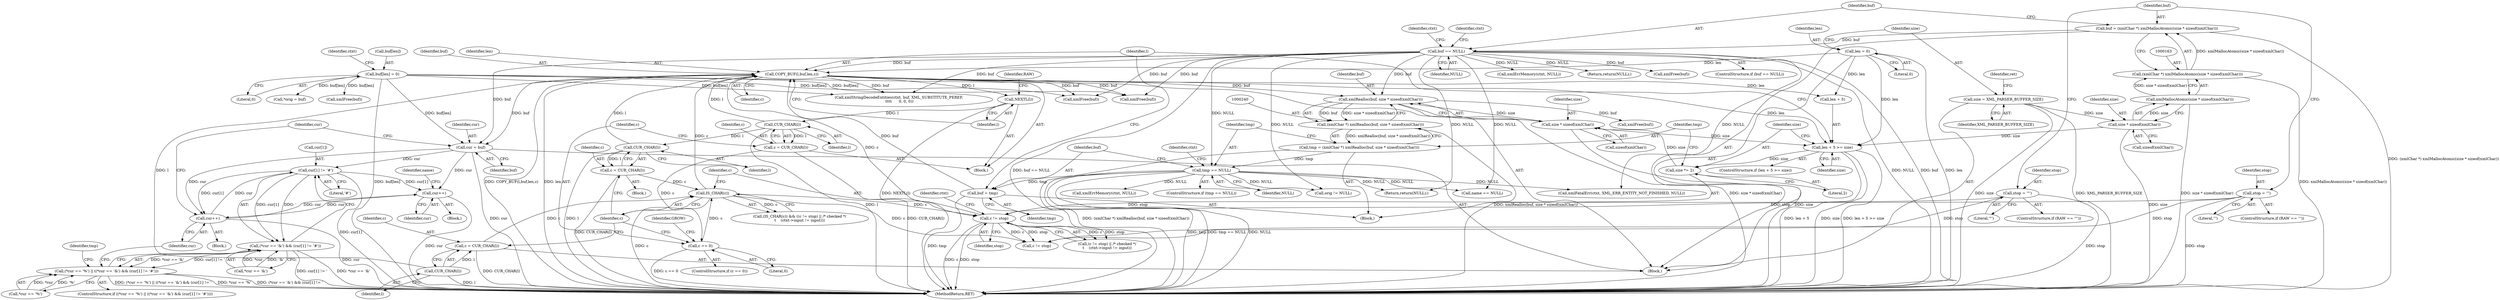 digraph "0_Chrome_d0947db40187f4708c58e64cbd6013faf9eddeed_20@pointer" {
"1000312" [label="(Call,cur = buf)"];
"1000262" [label="(Call,COPY_BUF(l,buf,len,c))"];
"1000284" [label="(Call,CUR_CHAR(l))"];
"1000267" [label="(Call,NEXTL(l))"];
"1000294" [label="(Call,CUR_CHAR(l))"];
"1000204" [label="(Call,CUR_CHAR(l))"];
"1000259" [label="(Call,buf = tmp)"];
"1000248" [label="(Call,tmp == NULL)"];
"1000237" [label="(Call,tmp = (xmlChar *) xmlRealloc(buf, size * sizeof(xmlChar)))"];
"1000239" [label="(Call,(xmlChar *) xmlRealloc(buf, size * sizeof(xmlChar)))"];
"1000241" [label="(Call,xmlRealloc(buf, size * sizeof(xmlChar)))"];
"1000170" [label="(Call,buf == NULL)"];
"1000160" [label="(Call,buf = (xmlChar *) xmlMallocAtomic(size * sizeof(xmlChar)))"];
"1000162" [label="(Call,(xmlChar *) xmlMallocAtomic(size * sizeof(xmlChar)))"];
"1000164" [label="(Call,xmlMallocAtomic(size * sizeof(xmlChar)))"];
"1000165" [label="(Call,size * sizeof(xmlChar))"];
"1000122" [label="(Call,size = XML_PARSER_BUFFER_SIZE)"];
"1000243" [label="(Call,size * sizeof(xmlChar))"];
"1000234" [label="(Call,size *= 2)"];
"1000227" [label="(Call,len + 5 >= size)"];
"1000118" [label="(Call,len = 0)"];
"1000209" [label="(Call,IS_CHAR(c))"];
"1000292" [label="(Call,c = CUR_CHAR(l))"];
"1000202" [label="(Call,c = CUR_CHAR(l))"];
"1000287" [label="(Call,c == 0)"];
"1000282" [label="(Call,c = CUR_CHAR(l))"];
"1000212" [label="(Call,c != stop)"];
"1000141" [label="(Call,stop = '\"')"];
"1000149" [label="(Call,stop = '\'')"];
"1000296" [label="(Call,buf[len] = 0)"];
"1000332" [label="(Call,cur[1] != '#')"];
"1000327" [label="(Call,(*cur == '&') && (cur[1] != '#'))"];
"1000322" [label="(Call,(*cur == '%') || ((*cur == '&') && (cur[1] != '#')))"];
"1000344" [label="(Call,cur++)"];
"1000400" [label="(Call,cur++)"];
"1000172" [label="(Identifier,NULL)"];
"1000174" [label="(Call,xmlErrMemory(ctxt, NULL))"];
"1000293" [label="(Identifier,c)"];
"1000265" [label="(Identifier,len)"];
"1000175" [label="(Identifier,ctxt)"];
"1000255" [label="(Call,xmlFree(buf))"];
"1000322" [label="(Call,(*cur == '%') || ((*cur == '&') && (cur[1] != '#')))"];
"1000347" [label="(Identifier,name)"];
"1000290" [label="(Block,)"];
"1000123" [label="(Identifier,size)"];
"1000286" [label="(ControlStructure,if (c == 0))"];
"1000151" [label="(Literal,'\'')"];
"1000165" [label="(Call,size * sizeof(xmlChar))"];
"1000213" [label="(Identifier,c)"];
"1000287" [label="(Call,c == 0)"];
"1000259" [label="(Call,buf = tmp)"];
"1000282" [label="(Call,c = CUR_CHAR(l))"];
"1000208" [label="(Call,(IS_CHAR(c)) && ((c != stop) || /* checked */\n\t    (ctxt->input != input)))"];
"1000202" [label="(Call,c = CUR_CHAR(l))"];
"1000239" [label="(Call,(xmlChar *) xmlRealloc(buf, size * sizeof(xmlChar)))"];
"1000252" [label="(Call,xmlErrMemory(ctxt, NULL))"];
"1000247" [label="(ControlStructure,if (tmp == NULL))"];
"1000263" [label="(Identifier,l)"];
"1000161" [label="(Identifier,buf)"];
"1000217" [label="(Identifier,ctxt)"];
"1000304" [label="(Identifier,ctxt)"];
"1000267" [label="(Call,NEXTL(l))"];
"1000145" [label="(ControlStructure,if (RAW == '\''))"];
"1000249" [label="(Identifier,tmp)"];
"1000341" [label="(Identifier,tmp)"];
"1000296" [label="(Call,buf[len] = 0)"];
"1000124" [label="(Identifier,XML_PARSER_BUFFER_SIZE)"];
"1000336" [label="(Literal,'#')"];
"1000243" [label="(Call,size * sizeof(xmlChar))"];
"1000434" [label="(Call,xmlFree(buf))"];
"1000313" [label="(Identifier,cur)"];
"1000295" [label="(Identifier,l)"];
"1000418" [label="(Call,xmlStringDecodeEntities(ctxt, buf, XML_SUBSTITUTE_PEREF,\n \t\t\t\t      0, 0, 0))"];
"1000199" [label="(Return,return(NULL);)"];
"1000264" [label="(Identifier,buf)"];
"1000212" [label="(Call,c != stop)"];
"1000400" [label="(Call,cur++)"];
"1000122" [label="(Call,size = XML_PARSER_BUFFER_SIZE)"];
"1000197" [label="(Call,xmlFree(buf))"];
"1000118" [label="(Call,len = 0)"];
"1000285" [label="(Identifier,l)"];
"1000312" [label="(Call,cur = buf)"];
"1000235" [label="(Identifier,size)"];
"1000143" [label="(Literal,'\"')"];
"1000171" [label="(Identifier,buf)"];
"1000162" [label="(Call,(xmlChar *) xmlMallocAtomic(size * sizeof(xmlChar)))"];
"1000231" [label="(Identifier,size)"];
"1000237" [label="(Call,tmp = (xmlChar *) xmlRealloc(buf, size * sizeof(xmlChar)))"];
"1000137" [label="(ControlStructure,if (RAW == '\"'))"];
"1000166" [label="(Identifier,size)"];
"1000272" [label="(Identifier,RAW)"];
"1000323" [label="(Call,*cur == '%')"];
"1000344" [label="(Call,cur++)"];
"1000292" [label="(Call,c = CUR_CHAR(l))"];
"1000210" [label="(Identifier,c)"];
"1000169" [label="(ControlStructure,if (buf == NULL))"];
"1000289" [label="(Literal,0)"];
"1000426" [label="(Call,orig != NULL)"];
"1000205" [label="(Identifier,l)"];
"1000332" [label="(Call,cur[1] != '#')"];
"1000327" [label="(Call,(*cur == '&') && (cur[1] != '#'))"];
"1000318" [label="(Identifier,cur)"];
"1000141" [label="(Call,stop = '\"')"];
"1000149" [label="(Call,stop = '\'')"];
"1000130" [label="(Identifier,ret)"];
"1000429" [label="(Call,*orig = buf)"];
"1000241" [label="(Call,xmlRealloc(buf, size * sizeof(xmlChar)))"];
"1000253" [label="(Identifier,ctxt)"];
"1000250" [label="(Identifier,NULL)"];
"1000245" [label="(Call,sizeof(xmlChar))"];
"1000403" [label="(Call,c != stop)"];
"1000288" [label="(Identifier,c)"];
"1000308" [label="(Call,xmlFree(buf))"];
"1000170" [label="(Call,buf == NULL)"];
"1000328" [label="(Call,*cur == '&')"];
"1000297" [label="(Call,buf[len])"];
"1000232" [label="(Block,)"];
"1000294" [label="(Call,CUR_CHAR(l))"];
"1000236" [label="(Literal,2)"];
"1000112" [label="(Block,)"];
"1000225" [label="(Block,)"];
"1000209" [label="(Call,IS_CHAR(c))"];
"1000227" [label="(Call,len + 5 >= size)"];
"1000291" [label="(Identifier,GROW)"];
"1000401" [label="(Identifier,cur)"];
"1000333" [label="(Call,cur[1])"];
"1000211" [label="(Call,(c != stop) || /* checked */\n\t    (ctxt->input != input))"];
"1000262" [label="(Call,COPY_BUF(l,buf,len,c))"];
"1000234" [label="(Call,size *= 2)"];
"1000354" [label="(Call,name == NULL)"];
"1000150" [label="(Identifier,stop)"];
"1000407" [label="(Call,xmlFatalErr(ctxt, XML_ERR_ENTITY_NOT_FINISHED, NULL))"];
"1000411" [label="(Call,xmlFree(buf))"];
"1000238" [label="(Identifier,tmp)"];
"1000142" [label="(Identifier,stop)"];
"1000226" [label="(ControlStructure,if (len + 5 >= size))"];
"1000181" [label="(Identifier,ctxt)"];
"1000214" [label="(Identifier,stop)"];
"1000261" [label="(Identifier,tmp)"];
"1000314" [label="(Identifier,buf)"];
"1000310" [label="(Return,return(NULL);)"];
"1000438" [label="(MethodReturn,RET)"];
"1000283" [label="(Identifier,c)"];
"1000242" [label="(Identifier,buf)"];
"1000284" [label="(Call,CUR_CHAR(l))"];
"1000337" [label="(Block,)"];
"1000120" [label="(Literal,0)"];
"1000244" [label="(Identifier,size)"];
"1000268" [label="(Identifier,l)"];
"1000164" [label="(Call,xmlMallocAtomic(size * sizeof(xmlChar)))"];
"1000260" [label="(Identifier,buf)"];
"1000300" [label="(Literal,0)"];
"1000345" [label="(Identifier,cur)"];
"1000320" [label="(Block,)"];
"1000119" [label="(Identifier,len)"];
"1000321" [label="(ControlStructure,if ((*cur == '%') || ((*cur == '&') && (cur[1] != '#'))))"];
"1000248" [label="(Call,tmp == NULL)"];
"1000203" [label="(Identifier,c)"];
"1000204" [label="(Call,CUR_CHAR(l))"];
"1000160" [label="(Call,buf = (xmlChar *) xmlMallocAtomic(size * sizeof(xmlChar)))"];
"1000167" [label="(Call,sizeof(xmlChar))"];
"1000228" [label="(Call,len + 5)"];
"1000266" [label="(Identifier,c)"];
"1000312" -> "1000112"  [label="AST: "];
"1000312" -> "1000314"  [label="CFG: "];
"1000313" -> "1000312"  [label="AST: "];
"1000314" -> "1000312"  [label="AST: "];
"1000318" -> "1000312"  [label="CFG: "];
"1000312" -> "1000438"  [label="DDG: cur"];
"1000262" -> "1000312"  [label="DDG: buf"];
"1000296" -> "1000312"  [label="DDG: buf[len]"];
"1000170" -> "1000312"  [label="DDG: buf"];
"1000312" -> "1000332"  [label="DDG: cur"];
"1000312" -> "1000344"  [label="DDG: cur"];
"1000312" -> "1000400"  [label="DDG: cur"];
"1000262" -> "1000225"  [label="AST: "];
"1000262" -> "1000266"  [label="CFG: "];
"1000263" -> "1000262"  [label="AST: "];
"1000264" -> "1000262"  [label="AST: "];
"1000265" -> "1000262"  [label="AST: "];
"1000266" -> "1000262"  [label="AST: "];
"1000268" -> "1000262"  [label="CFG: "];
"1000262" -> "1000438"  [label="DDG: len"];
"1000262" -> "1000438"  [label="DDG: COPY_BUF(l,buf,len,c)"];
"1000262" -> "1000227"  [label="DDG: len"];
"1000262" -> "1000228"  [label="DDG: len"];
"1000262" -> "1000241"  [label="DDG: buf"];
"1000284" -> "1000262"  [label="DDG: l"];
"1000294" -> "1000262"  [label="DDG: l"];
"1000204" -> "1000262"  [label="DDG: l"];
"1000259" -> "1000262"  [label="DDG: buf"];
"1000170" -> "1000262"  [label="DDG: buf"];
"1000118" -> "1000262"  [label="DDG: len"];
"1000209" -> "1000262"  [label="DDG: c"];
"1000212" -> "1000262"  [label="DDG: c"];
"1000262" -> "1000267"  [label="DDG: l"];
"1000262" -> "1000308"  [label="DDG: buf"];
"1000262" -> "1000411"  [label="DDG: buf"];
"1000262" -> "1000418"  [label="DDG: buf"];
"1000284" -> "1000282"  [label="AST: "];
"1000284" -> "1000285"  [label="CFG: "];
"1000285" -> "1000284"  [label="AST: "];
"1000282" -> "1000284"  [label="CFG: "];
"1000284" -> "1000438"  [label="DDG: l"];
"1000284" -> "1000282"  [label="DDG: l"];
"1000267" -> "1000284"  [label="DDG: l"];
"1000284" -> "1000294"  [label="DDG: l"];
"1000267" -> "1000225"  [label="AST: "];
"1000267" -> "1000268"  [label="CFG: "];
"1000268" -> "1000267"  [label="AST: "];
"1000272" -> "1000267"  [label="CFG: "];
"1000267" -> "1000438"  [label="DDG: NEXTL(l)"];
"1000294" -> "1000292"  [label="AST: "];
"1000294" -> "1000295"  [label="CFG: "];
"1000295" -> "1000294"  [label="AST: "];
"1000292" -> "1000294"  [label="CFG: "];
"1000294" -> "1000438"  [label="DDG: l"];
"1000294" -> "1000292"  [label="DDG: l"];
"1000204" -> "1000202"  [label="AST: "];
"1000204" -> "1000205"  [label="CFG: "];
"1000205" -> "1000204"  [label="AST: "];
"1000202" -> "1000204"  [label="CFG: "];
"1000204" -> "1000438"  [label="DDG: l"];
"1000204" -> "1000202"  [label="DDG: l"];
"1000259" -> "1000232"  [label="AST: "];
"1000259" -> "1000261"  [label="CFG: "];
"1000260" -> "1000259"  [label="AST: "];
"1000261" -> "1000259"  [label="AST: "];
"1000263" -> "1000259"  [label="CFG: "];
"1000259" -> "1000438"  [label="DDG: tmp"];
"1000248" -> "1000259"  [label="DDG: tmp"];
"1000248" -> "1000247"  [label="AST: "];
"1000248" -> "1000250"  [label="CFG: "];
"1000249" -> "1000248"  [label="AST: "];
"1000250" -> "1000248"  [label="AST: "];
"1000253" -> "1000248"  [label="CFG: "];
"1000260" -> "1000248"  [label="CFG: "];
"1000248" -> "1000438"  [label="DDG: tmp == NULL"];
"1000248" -> "1000438"  [label="DDG: NULL"];
"1000248" -> "1000438"  [label="DDG: tmp"];
"1000237" -> "1000248"  [label="DDG: tmp"];
"1000170" -> "1000248"  [label="DDG: NULL"];
"1000248" -> "1000252"  [label="DDG: NULL"];
"1000248" -> "1000310"  [label="DDG: NULL"];
"1000248" -> "1000354"  [label="DDG: NULL"];
"1000248" -> "1000407"  [label="DDG: NULL"];
"1000248" -> "1000426"  [label="DDG: NULL"];
"1000237" -> "1000232"  [label="AST: "];
"1000237" -> "1000239"  [label="CFG: "];
"1000238" -> "1000237"  [label="AST: "];
"1000239" -> "1000237"  [label="AST: "];
"1000249" -> "1000237"  [label="CFG: "];
"1000237" -> "1000438"  [label="DDG: (xmlChar *) xmlRealloc(buf, size * sizeof(xmlChar))"];
"1000239" -> "1000237"  [label="DDG: xmlRealloc(buf, size * sizeof(xmlChar))"];
"1000239" -> "1000241"  [label="CFG: "];
"1000240" -> "1000239"  [label="AST: "];
"1000241" -> "1000239"  [label="AST: "];
"1000239" -> "1000438"  [label="DDG: xmlRealloc(buf, size * sizeof(xmlChar))"];
"1000241" -> "1000239"  [label="DDG: buf"];
"1000241" -> "1000239"  [label="DDG: size * sizeof(xmlChar)"];
"1000241" -> "1000243"  [label="CFG: "];
"1000242" -> "1000241"  [label="AST: "];
"1000243" -> "1000241"  [label="AST: "];
"1000241" -> "1000438"  [label="DDG: size * sizeof(xmlChar)"];
"1000170" -> "1000241"  [label="DDG: buf"];
"1000243" -> "1000241"  [label="DDG: size"];
"1000241" -> "1000255"  [label="DDG: buf"];
"1000170" -> "1000169"  [label="AST: "];
"1000170" -> "1000172"  [label="CFG: "];
"1000171" -> "1000170"  [label="AST: "];
"1000172" -> "1000170"  [label="AST: "];
"1000175" -> "1000170"  [label="CFG: "];
"1000181" -> "1000170"  [label="CFG: "];
"1000170" -> "1000438"  [label="DDG: NULL"];
"1000170" -> "1000438"  [label="DDG: buf"];
"1000170" -> "1000438"  [label="DDG: buf == NULL"];
"1000160" -> "1000170"  [label="DDG: buf"];
"1000170" -> "1000174"  [label="DDG: NULL"];
"1000170" -> "1000197"  [label="DDG: buf"];
"1000170" -> "1000199"  [label="DDG: NULL"];
"1000170" -> "1000308"  [label="DDG: buf"];
"1000170" -> "1000310"  [label="DDG: NULL"];
"1000170" -> "1000354"  [label="DDG: NULL"];
"1000170" -> "1000407"  [label="DDG: NULL"];
"1000170" -> "1000411"  [label="DDG: buf"];
"1000170" -> "1000418"  [label="DDG: buf"];
"1000170" -> "1000426"  [label="DDG: NULL"];
"1000160" -> "1000112"  [label="AST: "];
"1000160" -> "1000162"  [label="CFG: "];
"1000161" -> "1000160"  [label="AST: "];
"1000162" -> "1000160"  [label="AST: "];
"1000171" -> "1000160"  [label="CFG: "];
"1000160" -> "1000438"  [label="DDG: (xmlChar *) xmlMallocAtomic(size * sizeof(xmlChar))"];
"1000162" -> "1000160"  [label="DDG: xmlMallocAtomic(size * sizeof(xmlChar))"];
"1000162" -> "1000164"  [label="CFG: "];
"1000163" -> "1000162"  [label="AST: "];
"1000164" -> "1000162"  [label="AST: "];
"1000162" -> "1000438"  [label="DDG: xmlMallocAtomic(size * sizeof(xmlChar))"];
"1000164" -> "1000162"  [label="DDG: size * sizeof(xmlChar)"];
"1000164" -> "1000165"  [label="CFG: "];
"1000165" -> "1000164"  [label="AST: "];
"1000164" -> "1000438"  [label="DDG: size * sizeof(xmlChar)"];
"1000165" -> "1000164"  [label="DDG: size"];
"1000165" -> "1000167"  [label="CFG: "];
"1000166" -> "1000165"  [label="AST: "];
"1000167" -> "1000165"  [label="AST: "];
"1000165" -> "1000438"  [label="DDG: size"];
"1000122" -> "1000165"  [label="DDG: size"];
"1000165" -> "1000227"  [label="DDG: size"];
"1000122" -> "1000112"  [label="AST: "];
"1000122" -> "1000124"  [label="CFG: "];
"1000123" -> "1000122"  [label="AST: "];
"1000124" -> "1000122"  [label="AST: "];
"1000130" -> "1000122"  [label="CFG: "];
"1000122" -> "1000438"  [label="DDG: size"];
"1000122" -> "1000438"  [label="DDG: XML_PARSER_BUFFER_SIZE"];
"1000243" -> "1000245"  [label="CFG: "];
"1000244" -> "1000243"  [label="AST: "];
"1000245" -> "1000243"  [label="AST: "];
"1000243" -> "1000438"  [label="DDG: size"];
"1000243" -> "1000227"  [label="DDG: size"];
"1000234" -> "1000243"  [label="DDG: size"];
"1000234" -> "1000232"  [label="AST: "];
"1000234" -> "1000236"  [label="CFG: "];
"1000235" -> "1000234"  [label="AST: "];
"1000236" -> "1000234"  [label="AST: "];
"1000238" -> "1000234"  [label="CFG: "];
"1000227" -> "1000234"  [label="DDG: size"];
"1000227" -> "1000226"  [label="AST: "];
"1000227" -> "1000231"  [label="CFG: "];
"1000228" -> "1000227"  [label="AST: "];
"1000231" -> "1000227"  [label="AST: "];
"1000235" -> "1000227"  [label="CFG: "];
"1000263" -> "1000227"  [label="CFG: "];
"1000227" -> "1000438"  [label="DDG: len + 5 >= size"];
"1000227" -> "1000438"  [label="DDG: len + 5"];
"1000227" -> "1000438"  [label="DDG: size"];
"1000118" -> "1000227"  [label="DDG: len"];
"1000118" -> "1000112"  [label="AST: "];
"1000118" -> "1000120"  [label="CFG: "];
"1000119" -> "1000118"  [label="AST: "];
"1000120" -> "1000118"  [label="AST: "];
"1000123" -> "1000118"  [label="CFG: "];
"1000118" -> "1000438"  [label="DDG: len"];
"1000118" -> "1000228"  [label="DDG: len"];
"1000209" -> "1000208"  [label="AST: "];
"1000209" -> "1000210"  [label="CFG: "];
"1000210" -> "1000209"  [label="AST: "];
"1000213" -> "1000209"  [label="CFG: "];
"1000208" -> "1000209"  [label="CFG: "];
"1000209" -> "1000438"  [label="DDG: c"];
"1000209" -> "1000208"  [label="DDG: c"];
"1000292" -> "1000209"  [label="DDG: c"];
"1000202" -> "1000209"  [label="DDG: c"];
"1000287" -> "1000209"  [label="DDG: c"];
"1000209" -> "1000212"  [label="DDG: c"];
"1000209" -> "1000403"  [label="DDG: c"];
"1000292" -> "1000290"  [label="AST: "];
"1000293" -> "1000292"  [label="AST: "];
"1000210" -> "1000292"  [label="CFG: "];
"1000292" -> "1000438"  [label="DDG: CUR_CHAR(l)"];
"1000202" -> "1000112"  [label="AST: "];
"1000203" -> "1000202"  [label="AST: "];
"1000210" -> "1000202"  [label="CFG: "];
"1000202" -> "1000438"  [label="DDG: CUR_CHAR(l)"];
"1000287" -> "1000286"  [label="AST: "];
"1000287" -> "1000289"  [label="CFG: "];
"1000288" -> "1000287"  [label="AST: "];
"1000289" -> "1000287"  [label="AST: "];
"1000210" -> "1000287"  [label="CFG: "];
"1000291" -> "1000287"  [label="CFG: "];
"1000287" -> "1000438"  [label="DDG: c == 0"];
"1000282" -> "1000287"  [label="DDG: c"];
"1000282" -> "1000225"  [label="AST: "];
"1000283" -> "1000282"  [label="AST: "];
"1000288" -> "1000282"  [label="CFG: "];
"1000282" -> "1000438"  [label="DDG: CUR_CHAR(l)"];
"1000212" -> "1000211"  [label="AST: "];
"1000212" -> "1000214"  [label="CFG: "];
"1000213" -> "1000212"  [label="AST: "];
"1000214" -> "1000212"  [label="AST: "];
"1000217" -> "1000212"  [label="CFG: "];
"1000211" -> "1000212"  [label="CFG: "];
"1000212" -> "1000438"  [label="DDG: stop"];
"1000212" -> "1000438"  [label="DDG: c"];
"1000212" -> "1000211"  [label="DDG: c"];
"1000212" -> "1000211"  [label="DDG: stop"];
"1000141" -> "1000212"  [label="DDG: stop"];
"1000149" -> "1000212"  [label="DDG: stop"];
"1000212" -> "1000403"  [label="DDG: c"];
"1000212" -> "1000403"  [label="DDG: stop"];
"1000141" -> "1000137"  [label="AST: "];
"1000141" -> "1000143"  [label="CFG: "];
"1000142" -> "1000141"  [label="AST: "];
"1000143" -> "1000141"  [label="AST: "];
"1000161" -> "1000141"  [label="CFG: "];
"1000141" -> "1000438"  [label="DDG: stop"];
"1000141" -> "1000403"  [label="DDG: stop"];
"1000149" -> "1000145"  [label="AST: "];
"1000149" -> "1000151"  [label="CFG: "];
"1000150" -> "1000149"  [label="AST: "];
"1000151" -> "1000149"  [label="AST: "];
"1000161" -> "1000149"  [label="CFG: "];
"1000149" -> "1000438"  [label="DDG: stop"];
"1000149" -> "1000403"  [label="DDG: stop"];
"1000296" -> "1000112"  [label="AST: "];
"1000296" -> "1000300"  [label="CFG: "];
"1000297" -> "1000296"  [label="AST: "];
"1000300" -> "1000296"  [label="AST: "];
"1000304" -> "1000296"  [label="CFG: "];
"1000296" -> "1000438"  [label="DDG: buf[len]"];
"1000296" -> "1000308"  [label="DDG: buf[len]"];
"1000296" -> "1000411"  [label="DDG: buf[len]"];
"1000296" -> "1000418"  [label="DDG: buf[len]"];
"1000296" -> "1000429"  [label="DDG: buf[len]"];
"1000296" -> "1000434"  [label="DDG: buf[len]"];
"1000332" -> "1000327"  [label="AST: "];
"1000332" -> "1000336"  [label="CFG: "];
"1000333" -> "1000332"  [label="AST: "];
"1000336" -> "1000332"  [label="AST: "];
"1000327" -> "1000332"  [label="CFG: "];
"1000332" -> "1000438"  [label="DDG: cur[1]"];
"1000332" -> "1000327"  [label="DDG: cur[1]"];
"1000332" -> "1000327"  [label="DDG: '"];
"1000400" -> "1000332"  [label="DDG: cur"];
"1000332" -> "1000344"  [label="DDG: cur[1]"];
"1000332" -> "1000400"  [label="DDG: cur[1]"];
"1000327" -> "1000322"  [label="AST: "];
"1000327" -> "1000328"  [label="CFG: "];
"1000328" -> "1000327"  [label="AST: "];
"1000322" -> "1000327"  [label="CFG: "];
"1000327" -> "1000438"  [label="DDG: cur[1] != '"];
"1000327" -> "1000438"  [label="DDG: *cur == '&'"];
"1000327" -> "1000322"  [label="DDG: *cur == '&'"];
"1000327" -> "1000322"  [label="DDG: cur[1] != '"];
"1000328" -> "1000327"  [label="DDG: *cur"];
"1000328" -> "1000327"  [label="DDG: '&'"];
"1000322" -> "1000321"  [label="AST: "];
"1000322" -> "1000323"  [label="CFG: "];
"1000323" -> "1000322"  [label="AST: "];
"1000341" -> "1000322"  [label="CFG: "];
"1000401" -> "1000322"  [label="CFG: "];
"1000322" -> "1000438"  [label="DDG: (*cur == '%') || ((*cur == '&') && (cur[1] != '"];
"1000322" -> "1000438"  [label="DDG: *cur == '%'"];
"1000322" -> "1000438"  [label="DDG: (*cur == '&') && (cur[1] != '"];
"1000323" -> "1000322"  [label="DDG: *cur"];
"1000323" -> "1000322"  [label="DDG: '%'"];
"1000344" -> "1000337"  [label="AST: "];
"1000344" -> "1000345"  [label="CFG: "];
"1000345" -> "1000344"  [label="AST: "];
"1000347" -> "1000344"  [label="CFG: "];
"1000344" -> "1000438"  [label="DDG: cur"];
"1000400" -> "1000344"  [label="DDG: cur"];
"1000344" -> "1000400"  [label="DDG: cur"];
"1000400" -> "1000320"  [label="AST: "];
"1000400" -> "1000401"  [label="CFG: "];
"1000401" -> "1000400"  [label="AST: "];
"1000318" -> "1000400"  [label="CFG: "];
"1000400" -> "1000438"  [label="DDG: cur"];
}
